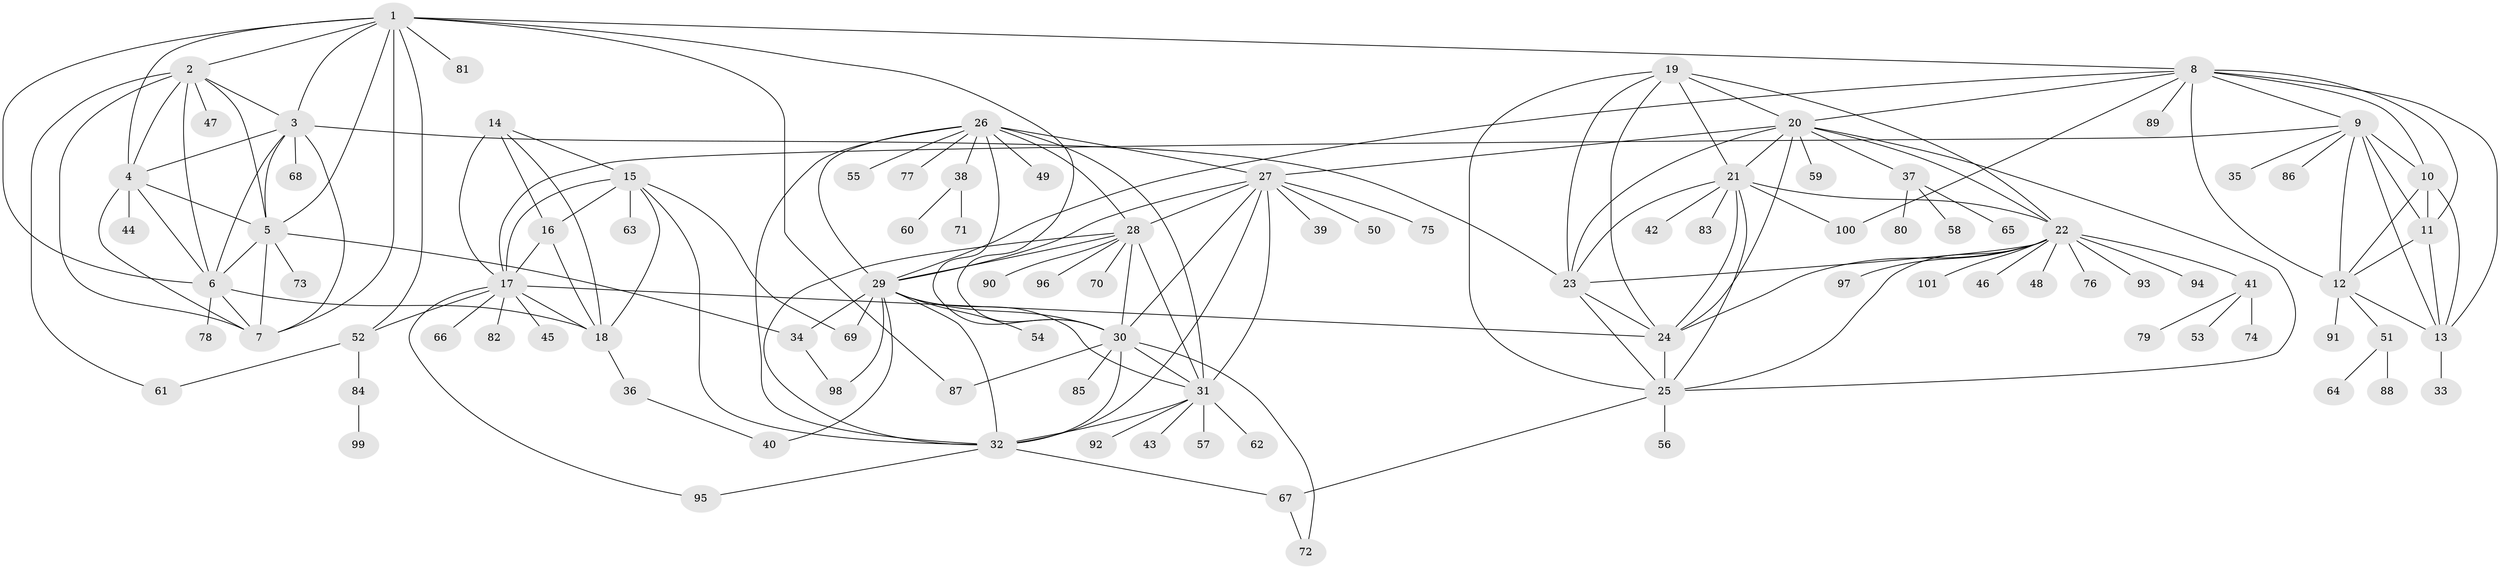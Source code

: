 // original degree distribution, {12: 0.02097902097902098, 9: 0.06993006993006994, 10: 0.03496503496503497, 7: 0.055944055944055944, 8: 0.013986013986013986, 6: 0.006993006993006993, 11: 0.03496503496503497, 14: 0.006993006993006993, 1: 0.5664335664335665, 2: 0.13986013986013987, 3: 0.027972027972027972, 4: 0.02097902097902098}
// Generated by graph-tools (version 1.1) at 2025/52/03/04/25 22:52:18]
// undirected, 101 vertices, 178 edges
graph export_dot {
  node [color=gray90,style=filled];
  1;
  2;
  3;
  4;
  5;
  6;
  7;
  8;
  9;
  10;
  11;
  12;
  13;
  14;
  15;
  16;
  17;
  18;
  19;
  20;
  21;
  22;
  23;
  24;
  25;
  26;
  27;
  28;
  29;
  30;
  31;
  32;
  33;
  34;
  35;
  36;
  37;
  38;
  39;
  40;
  41;
  42;
  43;
  44;
  45;
  46;
  47;
  48;
  49;
  50;
  51;
  52;
  53;
  54;
  55;
  56;
  57;
  58;
  59;
  60;
  61;
  62;
  63;
  64;
  65;
  66;
  67;
  68;
  69;
  70;
  71;
  72;
  73;
  74;
  75;
  76;
  77;
  78;
  79;
  80;
  81;
  82;
  83;
  84;
  85;
  86;
  87;
  88;
  89;
  90;
  91;
  92;
  93;
  94;
  95;
  96;
  97;
  98;
  99;
  100;
  101;
  1 -- 2 [weight=1.0];
  1 -- 3 [weight=1.0];
  1 -- 4 [weight=1.0];
  1 -- 5 [weight=1.0];
  1 -- 6 [weight=1.0];
  1 -- 7 [weight=1.0];
  1 -- 8 [weight=1.0];
  1 -- 30 [weight=1.0];
  1 -- 52 [weight=1.0];
  1 -- 81 [weight=1.0];
  1 -- 87 [weight=1.0];
  2 -- 3 [weight=1.0];
  2 -- 4 [weight=1.0];
  2 -- 5 [weight=1.0];
  2 -- 6 [weight=1.0];
  2 -- 7 [weight=1.0];
  2 -- 47 [weight=1.0];
  2 -- 61 [weight=1.0];
  3 -- 4 [weight=1.0];
  3 -- 5 [weight=1.0];
  3 -- 6 [weight=1.0];
  3 -- 7 [weight=1.0];
  3 -- 23 [weight=1.0];
  3 -- 68 [weight=1.0];
  4 -- 5 [weight=1.0];
  4 -- 6 [weight=1.0];
  4 -- 7 [weight=1.0];
  4 -- 44 [weight=2.0];
  5 -- 6 [weight=1.0];
  5 -- 7 [weight=1.0];
  5 -- 34 [weight=2.0];
  5 -- 73 [weight=1.0];
  6 -- 7 [weight=1.0];
  6 -- 18 [weight=1.0];
  6 -- 78 [weight=1.0];
  8 -- 9 [weight=2.0];
  8 -- 10 [weight=1.0];
  8 -- 11 [weight=1.0];
  8 -- 12 [weight=1.0];
  8 -- 13 [weight=1.0];
  8 -- 20 [weight=1.0];
  8 -- 29 [weight=1.0];
  8 -- 89 [weight=1.0];
  8 -- 100 [weight=1.0];
  9 -- 10 [weight=4.0];
  9 -- 11 [weight=2.0];
  9 -- 12 [weight=2.0];
  9 -- 13 [weight=2.0];
  9 -- 17 [weight=1.0];
  9 -- 35 [weight=1.0];
  9 -- 86 [weight=1.0];
  10 -- 11 [weight=1.0];
  10 -- 12 [weight=1.0];
  10 -- 13 [weight=1.0];
  11 -- 12 [weight=1.0];
  11 -- 13 [weight=1.0];
  12 -- 13 [weight=1.0];
  12 -- 51 [weight=1.0];
  12 -- 91 [weight=1.0];
  13 -- 33 [weight=1.0];
  14 -- 15 [weight=1.0];
  14 -- 16 [weight=1.0];
  14 -- 17 [weight=3.0];
  14 -- 18 [weight=1.0];
  15 -- 16 [weight=1.0];
  15 -- 17 [weight=3.0];
  15 -- 18 [weight=1.0];
  15 -- 32 [weight=1.0];
  15 -- 63 [weight=1.0];
  15 -- 69 [weight=1.0];
  16 -- 17 [weight=3.0];
  16 -- 18 [weight=1.0];
  17 -- 18 [weight=3.0];
  17 -- 24 [weight=1.0];
  17 -- 45 [weight=1.0];
  17 -- 52 [weight=1.0];
  17 -- 66 [weight=1.0];
  17 -- 82 [weight=1.0];
  17 -- 95 [weight=1.0];
  18 -- 36 [weight=1.0];
  19 -- 20 [weight=1.0];
  19 -- 21 [weight=1.0];
  19 -- 22 [weight=1.0];
  19 -- 23 [weight=1.0];
  19 -- 24 [weight=1.0];
  19 -- 25 [weight=1.0];
  20 -- 21 [weight=1.0];
  20 -- 22 [weight=1.0];
  20 -- 23 [weight=1.0];
  20 -- 24 [weight=1.0];
  20 -- 25 [weight=1.0];
  20 -- 27 [weight=1.0];
  20 -- 37 [weight=1.0];
  20 -- 59 [weight=1.0];
  21 -- 22 [weight=1.0];
  21 -- 23 [weight=1.0];
  21 -- 24 [weight=1.0];
  21 -- 25 [weight=1.0];
  21 -- 42 [weight=1.0];
  21 -- 83 [weight=1.0];
  21 -- 100 [weight=1.0];
  22 -- 23 [weight=1.0];
  22 -- 24 [weight=1.0];
  22 -- 25 [weight=1.0];
  22 -- 41 [weight=1.0];
  22 -- 46 [weight=1.0];
  22 -- 48 [weight=1.0];
  22 -- 76 [weight=1.0];
  22 -- 93 [weight=1.0];
  22 -- 94 [weight=1.0];
  22 -- 97 [weight=1.0];
  22 -- 101 [weight=1.0];
  23 -- 24 [weight=1.0];
  23 -- 25 [weight=1.0];
  24 -- 25 [weight=1.0];
  25 -- 56 [weight=1.0];
  25 -- 67 [weight=1.0];
  26 -- 27 [weight=1.0];
  26 -- 28 [weight=1.0];
  26 -- 29 [weight=1.0];
  26 -- 30 [weight=1.0];
  26 -- 31 [weight=1.0];
  26 -- 32 [weight=1.0];
  26 -- 38 [weight=1.0];
  26 -- 49 [weight=1.0];
  26 -- 55 [weight=1.0];
  26 -- 77 [weight=1.0];
  27 -- 28 [weight=1.0];
  27 -- 29 [weight=1.0];
  27 -- 30 [weight=1.0];
  27 -- 31 [weight=1.0];
  27 -- 32 [weight=1.0];
  27 -- 39 [weight=1.0];
  27 -- 50 [weight=1.0];
  27 -- 75 [weight=1.0];
  28 -- 29 [weight=1.0];
  28 -- 30 [weight=1.0];
  28 -- 31 [weight=1.0];
  28 -- 32 [weight=1.0];
  28 -- 70 [weight=1.0];
  28 -- 90 [weight=1.0];
  28 -- 96 [weight=1.0];
  29 -- 30 [weight=1.0];
  29 -- 31 [weight=1.0];
  29 -- 32 [weight=1.0];
  29 -- 34 [weight=1.0];
  29 -- 40 [weight=1.0];
  29 -- 54 [weight=1.0];
  29 -- 69 [weight=1.0];
  29 -- 98 [weight=1.0];
  30 -- 31 [weight=1.0];
  30 -- 32 [weight=1.0];
  30 -- 72 [weight=1.0];
  30 -- 85 [weight=1.0];
  30 -- 87 [weight=1.0];
  31 -- 32 [weight=1.0];
  31 -- 43 [weight=1.0];
  31 -- 57 [weight=1.0];
  31 -- 62 [weight=1.0];
  31 -- 92 [weight=1.0];
  32 -- 67 [weight=1.0];
  32 -- 95 [weight=1.0];
  34 -- 98 [weight=1.0];
  36 -- 40 [weight=1.0];
  37 -- 58 [weight=1.0];
  37 -- 65 [weight=1.0];
  37 -- 80 [weight=1.0];
  38 -- 60 [weight=1.0];
  38 -- 71 [weight=1.0];
  41 -- 53 [weight=1.0];
  41 -- 74 [weight=1.0];
  41 -- 79 [weight=1.0];
  51 -- 64 [weight=1.0];
  51 -- 88 [weight=1.0];
  52 -- 61 [weight=1.0];
  52 -- 84 [weight=1.0];
  67 -- 72 [weight=1.0];
  84 -- 99 [weight=1.0];
}

